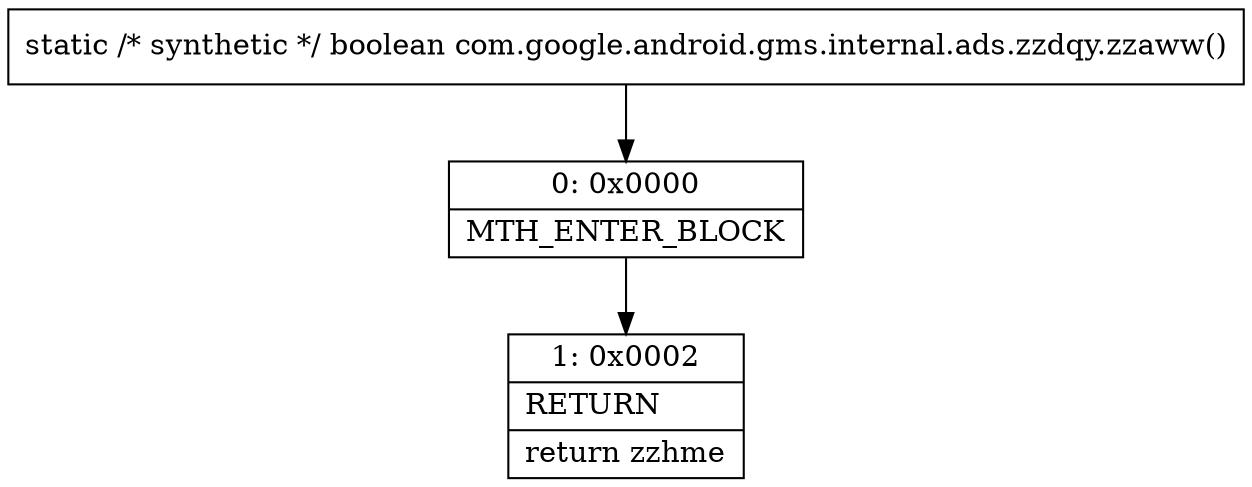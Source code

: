 digraph "CFG forcom.google.android.gms.internal.ads.zzdqy.zzaww()Z" {
Node_0 [shape=record,label="{0\:\ 0x0000|MTH_ENTER_BLOCK\l}"];
Node_1 [shape=record,label="{1\:\ 0x0002|RETURN\l|return zzhme\l}"];
MethodNode[shape=record,label="{static \/* synthetic *\/ boolean com.google.android.gms.internal.ads.zzdqy.zzaww() }"];
MethodNode -> Node_0;
Node_0 -> Node_1;
}

